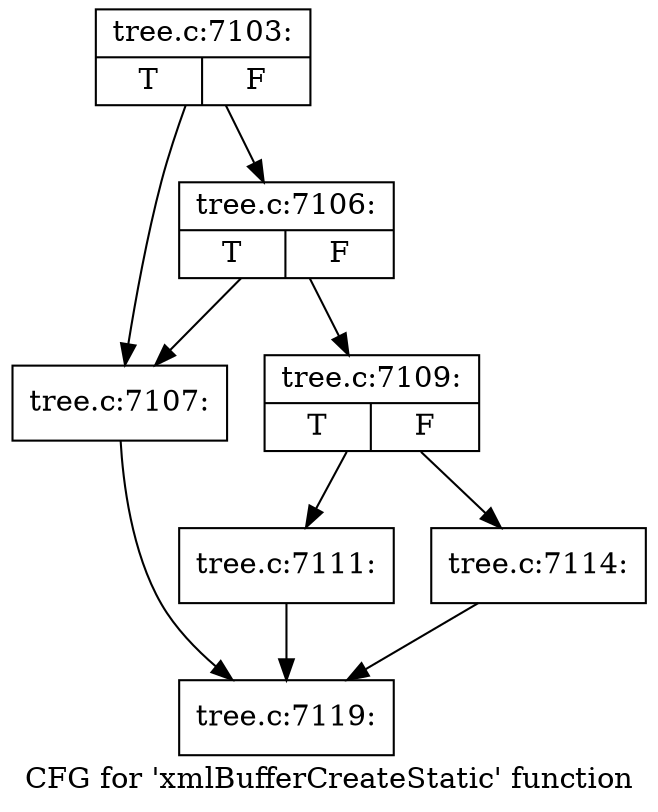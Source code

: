 digraph "CFG for 'xmlBufferCreateStatic' function" {
	label="CFG for 'xmlBufferCreateStatic' function";

	Node0x466c190 [shape=record,label="{tree.c:7103:|{<s0>T|<s1>F}}"];
	Node0x466c190 -> Node0x4672400;
	Node0x466c190 -> Node0x46724a0;
	Node0x46724a0 [shape=record,label="{tree.c:7106:|{<s0>T|<s1>F}}"];
	Node0x46724a0 -> Node0x4672400;
	Node0x46724a0 -> Node0x4672450;
	Node0x4672400 [shape=record,label="{tree.c:7107:}"];
	Node0x4672400 -> Node0x466bff0;
	Node0x4672450 [shape=record,label="{tree.c:7109:|{<s0>T|<s1>F}}"];
	Node0x4672450 -> Node0x4672e20;
	Node0x4672450 -> Node0x4672e70;
	Node0x4672e20 [shape=record,label="{tree.c:7111:}"];
	Node0x4672e20 -> Node0x466bff0;
	Node0x4672e70 [shape=record,label="{tree.c:7114:}"];
	Node0x4672e70 -> Node0x466bff0;
	Node0x466bff0 [shape=record,label="{tree.c:7119:}"];
}
